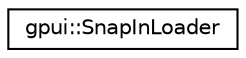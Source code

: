 digraph "Graphical Class Hierarchy"
{
 // LATEX_PDF_SIZE
  edge [fontname="Helvetica",fontsize="10",labelfontname="Helvetica",labelfontsize="10"];
  node [fontname="Helvetica",fontsize="10",shape=record];
  rankdir="LR";
  Node0 [label="gpui::SnapInLoader",height=0.2,width=0.4,color="black", fillcolor="white", style="filled",URL="$classgpui_1_1_snap_in_loader.html",tooltip=" "];
}
